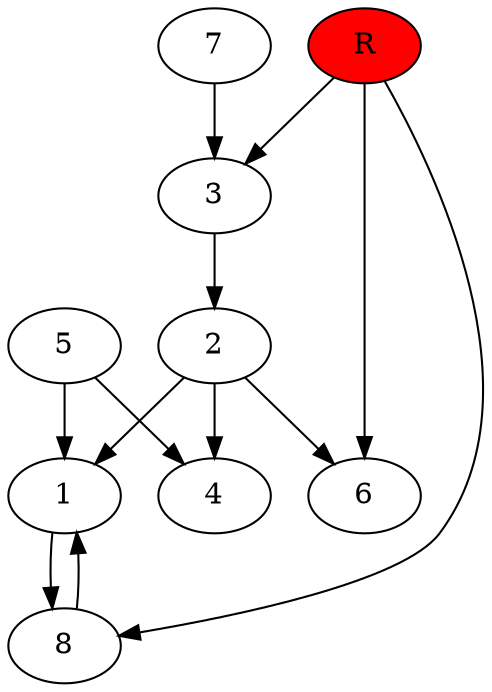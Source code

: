 digraph prb33691 {
	1
	2
	3
	4
	5
	6
	7
	8
	R [fillcolor="#ff0000" style=filled]
	1 -> 8
	2 -> 1
	2 -> 4
	2 -> 6
	3 -> 2
	5 -> 1
	5 -> 4
	7 -> 3
	8 -> 1
	R -> 3
	R -> 6
	R -> 8
}
